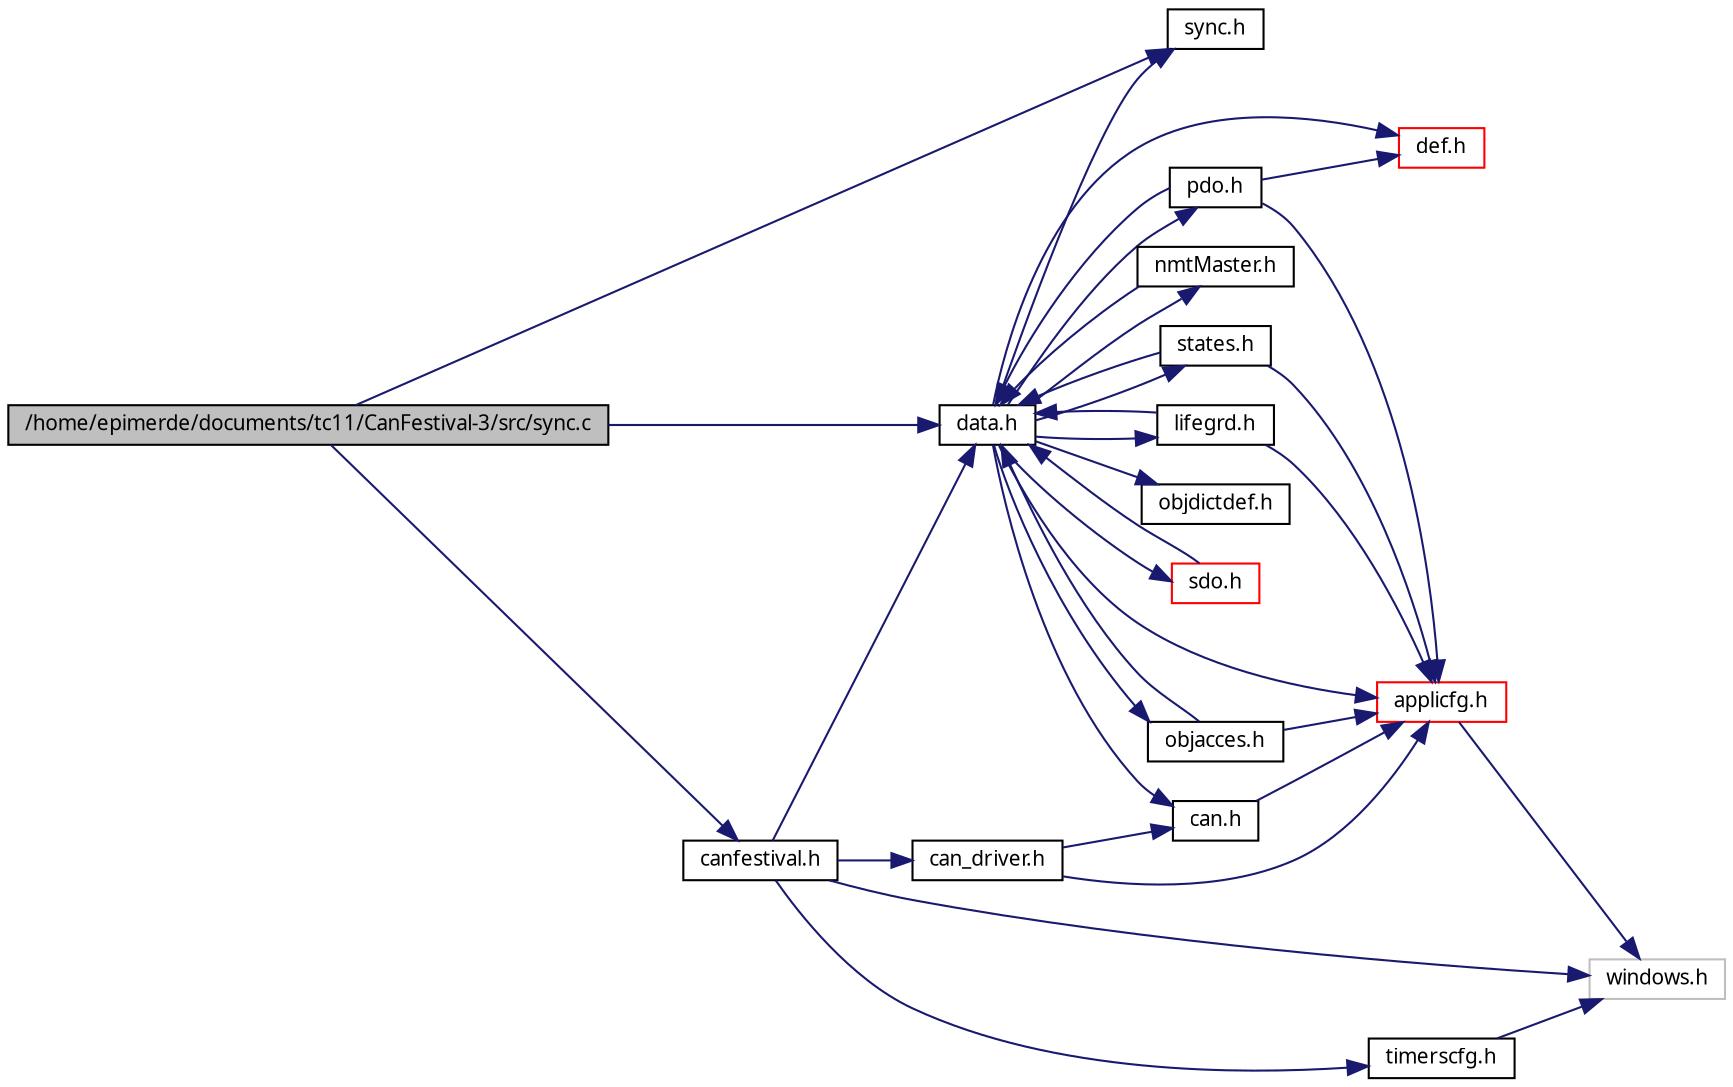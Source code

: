 digraph G
{
  edge [fontname="FreeSans.ttf",fontsize=10,labelfontname="FreeSans.ttf",labelfontsize=10];
  node [fontname="FreeSans.ttf",fontsize=10,shape=record];
  rankdir=LR;
  Node1 [label="/home/epimerde/documents/tc11/CanFestival-3/src/sync.c",height=0.2,width=0.4,color="black", fillcolor="grey75", style="filled" fontcolor="black"];
  Node1 -> Node2 [color="midnightblue",fontsize=10,style="solid",fontname="FreeSans.ttf"];
  Node2 [label="data.h",height=0.2,width=0.4,color="black", fillcolor="white", style="filled",URL="$data_8h.html"];
  Node2 -> Node3 [color="midnightblue",fontsize=10,style="solid",fontname="FreeSans.ttf"];
  Node3 [label="applicfg.h",height=0.2,width=0.4,color="red", fillcolor="white", style="filled",URL="$win32_2applicfg_8h.html"];
  Node3 -> Node4 [color="midnightblue",fontsize=10,style="solid",fontname="FreeSans.ttf"];
  Node4 [label="windows.h",height=0.2,width=0.4,color="grey75", fillcolor="white", style="filled"];
  Node2 -> Node5 [color="midnightblue",fontsize=10,style="solid",fontname="FreeSans.ttf"];
  Node5 [label="def.h",height=0.2,width=0.4,color="red", fillcolor="white", style="filled",URL="$def_8h.html"];
  Node2 -> Node6 [color="midnightblue",fontsize=10,style="solid",fontname="FreeSans.ttf"];
  Node6 [label="can.h",height=0.2,width=0.4,color="black", fillcolor="white", style="filled",URL="$can_8h.html"];
  Node6 -> Node3 [color="midnightblue",fontsize=10,style="solid",fontname="FreeSans.ttf"];
  Node2 -> Node7 [color="midnightblue",fontsize=10,style="solid",fontname="FreeSans.ttf"];
  Node7 [label="objdictdef.h",height=0.2,width=0.4,color="black", fillcolor="white", style="filled",URL="$objdictdef_8h.html"];
  Node2 -> Node8 [color="midnightblue",fontsize=10,style="solid",fontname="FreeSans.ttf"];
  Node8 [label="objacces.h",height=0.2,width=0.4,color="black", fillcolor="white", style="filled",URL="$objacces_8h.html"];
  Node8 -> Node3 [color="midnightblue",fontsize=10,style="solid",fontname="FreeSans.ttf"];
  Node8 -> Node2 [color="midnightblue",fontsize=10,style="solid",fontname="FreeSans.ttf"];
  Node2 -> Node9 [color="midnightblue",fontsize=10,style="solid",fontname="FreeSans.ttf"];
  Node9 [label="sdo.h",height=0.2,width=0.4,color="red", fillcolor="white", style="filled",URL="$sdo_8h.html"];
  Node9 -> Node2 [color="midnightblue",fontsize=10,style="solid",fontname="FreeSans.ttf"];
  Node2 -> Node10 [color="midnightblue",fontsize=10,style="solid",fontname="FreeSans.ttf"];
  Node10 [label="pdo.h",height=0.2,width=0.4,color="black", fillcolor="white", style="filled",URL="$pdo_8h.html"];
  Node10 -> Node3 [color="midnightblue",fontsize=10,style="solid",fontname="FreeSans.ttf"];
  Node10 -> Node5 [color="midnightblue",fontsize=10,style="solid",fontname="FreeSans.ttf"];
  Node10 -> Node2 [color="midnightblue",fontsize=10,style="solid",fontname="FreeSans.ttf"];
  Node2 -> Node11 [color="midnightblue",fontsize=10,style="solid",fontname="FreeSans.ttf"];
  Node11 [label="states.h",height=0.2,width=0.4,color="black", fillcolor="white", style="filled",URL="$states_8h.html"];
  Node11 -> Node3 [color="midnightblue",fontsize=10,style="solid",fontname="FreeSans.ttf"];
  Node11 -> Node2 [color="midnightblue",fontsize=10,style="solid",fontname="FreeSans.ttf"];
  Node2 -> Node12 [color="midnightblue",fontsize=10,style="solid",fontname="FreeSans.ttf"];
  Node12 [label="lifegrd.h",height=0.2,width=0.4,color="black", fillcolor="white", style="filled",URL="$lifegrd_8h.html"];
  Node12 -> Node3 [color="midnightblue",fontsize=10,style="solid",fontname="FreeSans.ttf"];
  Node12 -> Node2 [color="midnightblue",fontsize=10,style="solid",fontname="FreeSans.ttf"];
  Node2 -> Node13 [color="midnightblue",fontsize=10,style="solid",fontname="FreeSans.ttf"];
  Node13 [label="sync.h",height=0.2,width=0.4,color="black", fillcolor="white", style="filled",URL="$sync_8h.html"];
  Node2 -> Node14 [color="midnightblue",fontsize=10,style="solid",fontname="FreeSans.ttf"];
  Node14 [label="nmtMaster.h",height=0.2,width=0.4,color="black", fillcolor="white", style="filled",URL="$nmtMaster_8h.html"];
  Node14 -> Node2 [color="midnightblue",fontsize=10,style="solid",fontname="FreeSans.ttf"];
  Node1 -> Node13 [color="midnightblue",fontsize=10,style="solid",fontname="FreeSans.ttf"];
  Node1 -> Node15 [color="midnightblue",fontsize=10,style="solid",fontname="FreeSans.ttf"];
  Node15 [label="canfestival.h",height=0.2,width=0.4,color="black", fillcolor="white", style="filled",URL="$win32_2canfestival_8h.html"];
  Node15 -> Node16 [color="midnightblue",fontsize=10,style="solid",fontname="FreeSans.ttf"];
  Node16 [label="timerscfg.h",height=0.2,width=0.4,color="black", fillcolor="white", style="filled",URL="$win32_2timerscfg_8h.html"];
  Node16 -> Node4 [color="midnightblue",fontsize=10,style="solid",fontname="FreeSans.ttf"];
  Node15 -> Node17 [color="midnightblue",fontsize=10,style="solid",fontname="FreeSans.ttf"];
  Node17 [label="can_driver.h",height=0.2,width=0.4,color="black", fillcolor="white", style="filled",URL="$can__driver_8h.html"];
  Node17 -> Node3 [color="midnightblue",fontsize=10,style="solid",fontname="FreeSans.ttf"];
  Node17 -> Node6 [color="midnightblue",fontsize=10,style="solid",fontname="FreeSans.ttf"];
  Node15 -> Node2 [color="midnightblue",fontsize=10,style="solid",fontname="FreeSans.ttf"];
  Node15 -> Node4 [color="midnightblue",fontsize=10,style="solid",fontname="FreeSans.ttf"];
}
